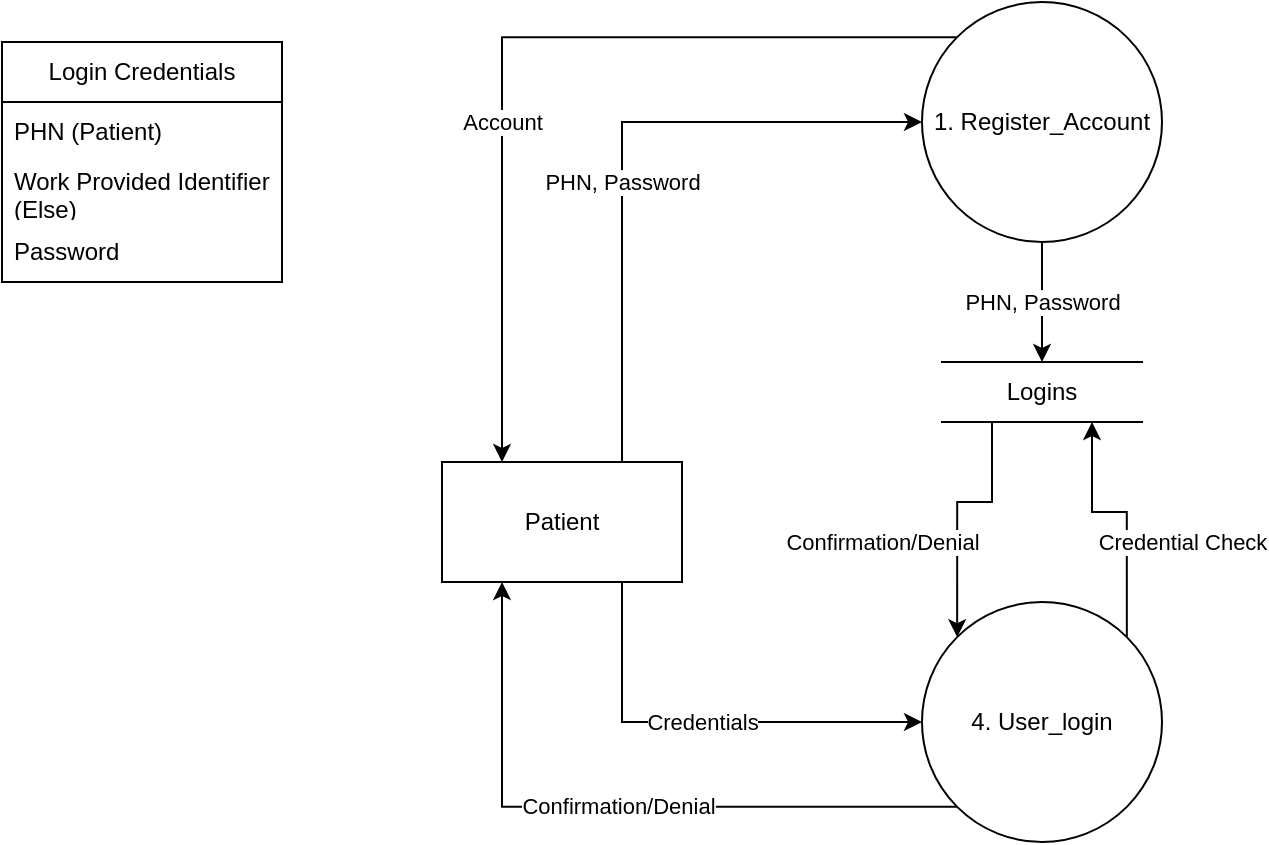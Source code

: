 <mxfile version="24.7.17">
  <diagram name="Page-1" id="g4PY5eGOAMVwyb2hx560">
    <mxGraphModel dx="2916" dy="1189" grid="1" gridSize="10" guides="1" tooltips="1" connect="1" arrows="1" fold="1" page="1" pageScale="1" pageWidth="850" pageHeight="1100" math="0" shadow="0">
      <root>
        <mxCell id="0" />
        <mxCell id="1" parent="0" />
        <mxCell id="-rPrMi9mVUUpKUwKcgZm-16" value="PHN, Password" style="edgeStyle=orthogonalEdgeStyle;rounded=0;orthogonalLoop=1;jettySize=auto;html=1;exitX=0.75;exitY=0;exitDx=0;exitDy=0;entryX=0;entryY=0.5;entryDx=0;entryDy=0;" edge="1" parent="1" source="-rPrMi9mVUUpKUwKcgZm-7" target="-rPrMi9mVUUpKUwKcgZm-15">
          <mxGeometry x="-0.125" relative="1" as="geometry">
            <mxPoint as="offset" />
          </mxGeometry>
        </mxCell>
        <mxCell id="-rPrMi9mVUUpKUwKcgZm-24" value="Credentials" style="edgeStyle=orthogonalEdgeStyle;rounded=0;orthogonalLoop=1;jettySize=auto;html=1;exitX=0.75;exitY=1;exitDx=0;exitDy=0;entryX=0;entryY=0.5;entryDx=0;entryDy=0;" edge="1" parent="1" source="-rPrMi9mVUUpKUwKcgZm-7" target="-rPrMi9mVUUpKUwKcgZm-21">
          <mxGeometry relative="1" as="geometry" />
        </mxCell>
        <mxCell id="-rPrMi9mVUUpKUwKcgZm-7" value="Patient" style="rounded=0;whiteSpace=wrap;html=1;" vertex="1" parent="1">
          <mxGeometry x="80" y="570" width="120" height="60" as="geometry" />
        </mxCell>
        <mxCell id="-rPrMi9mVUUpKUwKcgZm-17" value="Account" style="edgeStyle=orthogonalEdgeStyle;rounded=0;orthogonalLoop=1;jettySize=auto;html=1;exitX=0;exitY=0;exitDx=0;exitDy=0;entryX=0.25;entryY=0;entryDx=0;entryDy=0;" edge="1" parent="1" source="-rPrMi9mVUUpKUwKcgZm-15" target="-rPrMi9mVUUpKUwKcgZm-7">
          <mxGeometry x="0.227" relative="1" as="geometry">
            <mxPoint as="offset" />
          </mxGeometry>
        </mxCell>
        <mxCell id="-rPrMi9mVUUpKUwKcgZm-19" value="PHN, Password" style="edgeStyle=orthogonalEdgeStyle;rounded=0;orthogonalLoop=1;jettySize=auto;html=1;exitX=0.5;exitY=1;exitDx=0;exitDy=0;entryX=0.5;entryY=0;entryDx=0;entryDy=0;" edge="1" parent="1" source="-rPrMi9mVUUpKUwKcgZm-15" target="-rPrMi9mVUUpKUwKcgZm-18">
          <mxGeometry relative="1" as="geometry" />
        </mxCell>
        <mxCell id="-rPrMi9mVUUpKUwKcgZm-15" value="1. Register_Account" style="ellipse;whiteSpace=wrap;html=1;aspect=fixed;" vertex="1" parent="1">
          <mxGeometry x="320" y="340" width="120" height="120" as="geometry" />
        </mxCell>
        <mxCell id="-rPrMi9mVUUpKUwKcgZm-22" value="Confirmation/Denial" style="edgeStyle=orthogonalEdgeStyle;rounded=0;orthogonalLoop=1;jettySize=auto;html=1;exitX=0.25;exitY=1;exitDx=0;exitDy=0;entryX=0;entryY=0;entryDx=0;entryDy=0;" edge="1" parent="1" source="-rPrMi9mVUUpKUwKcgZm-18" target="-rPrMi9mVUUpKUwKcgZm-21">
          <mxGeometry x="0.239" y="-38" relative="1" as="geometry">
            <Array as="points">
              <mxPoint x="355" y="590" />
              <mxPoint x="338" y="590" />
            </Array>
            <mxPoint as="offset" />
          </mxGeometry>
        </mxCell>
        <mxCell id="-rPrMi9mVUUpKUwKcgZm-18" value="Logins" style="html=1;dashed=0;whiteSpace=wrap;shape=partialRectangle;right=0;left=0;" vertex="1" parent="1">
          <mxGeometry x="330" y="520" width="100" height="30" as="geometry" />
        </mxCell>
        <mxCell id="-rPrMi9mVUUpKUwKcgZm-23" value="Credential Check" style="edgeStyle=orthogonalEdgeStyle;rounded=0;orthogonalLoop=1;jettySize=auto;html=1;exitX=1;exitY=0;exitDx=0;exitDy=0;entryX=0.75;entryY=1;entryDx=0;entryDy=0;" edge="1" parent="1" source="-rPrMi9mVUUpKUwKcgZm-21" target="-rPrMi9mVUUpKUwKcgZm-18">
          <mxGeometry x="-0.239" y="-28" relative="1" as="geometry">
            <mxPoint as="offset" />
          </mxGeometry>
        </mxCell>
        <mxCell id="-rPrMi9mVUUpKUwKcgZm-26" value="Confirmation/Denial" style="edgeStyle=orthogonalEdgeStyle;rounded=0;orthogonalLoop=1;jettySize=auto;html=1;exitX=0;exitY=1;exitDx=0;exitDy=0;entryX=0.25;entryY=1;entryDx=0;entryDy=0;" edge="1" parent="1" source="-rPrMi9mVUUpKUwKcgZm-21" target="-rPrMi9mVUUpKUwKcgZm-7">
          <mxGeometry relative="1" as="geometry" />
        </mxCell>
        <mxCell id="-rPrMi9mVUUpKUwKcgZm-21" value="4. User_login" style="ellipse;whiteSpace=wrap;html=1;aspect=fixed;" vertex="1" parent="1">
          <mxGeometry x="320" y="640" width="120" height="120" as="geometry" />
        </mxCell>
        <mxCell id="-rPrMi9mVUUpKUwKcgZm-27" value="Login Credentials" style="swimlane;fontStyle=0;childLayout=stackLayout;horizontal=1;startSize=30;horizontalStack=0;resizeParent=1;resizeParentMax=0;resizeLast=0;collapsible=1;marginBottom=0;whiteSpace=wrap;html=1;" vertex="1" parent="1">
          <mxGeometry x="-140" y="360" width="140" height="120" as="geometry" />
        </mxCell>
        <mxCell id="-rPrMi9mVUUpKUwKcgZm-28" value="PHN (Patient)" style="text;strokeColor=none;fillColor=none;align=left;verticalAlign=middle;spacingLeft=4;spacingRight=4;overflow=hidden;points=[[0,0.5],[1,0.5]];portConstraint=eastwest;rotatable=0;whiteSpace=wrap;html=1;" vertex="1" parent="-rPrMi9mVUUpKUwKcgZm-27">
          <mxGeometry y="30" width="140" height="30" as="geometry" />
        </mxCell>
        <mxCell id="-rPrMi9mVUUpKUwKcgZm-29" value="Work Provided Identifier (Else)" style="text;strokeColor=none;fillColor=none;align=left;verticalAlign=middle;spacingLeft=4;spacingRight=4;overflow=hidden;points=[[0,0.5],[1,0.5]];portConstraint=eastwest;rotatable=0;whiteSpace=wrap;html=1;" vertex="1" parent="-rPrMi9mVUUpKUwKcgZm-27">
          <mxGeometry y="60" width="140" height="30" as="geometry" />
        </mxCell>
        <mxCell id="-rPrMi9mVUUpKUwKcgZm-30" value="Password" style="text;strokeColor=none;fillColor=none;align=left;verticalAlign=middle;spacingLeft=4;spacingRight=4;overflow=hidden;points=[[0,0.5],[1,0.5]];portConstraint=eastwest;rotatable=0;whiteSpace=wrap;html=1;" vertex="1" parent="-rPrMi9mVUUpKUwKcgZm-27">
          <mxGeometry y="90" width="140" height="30" as="geometry" />
        </mxCell>
      </root>
    </mxGraphModel>
  </diagram>
</mxfile>
